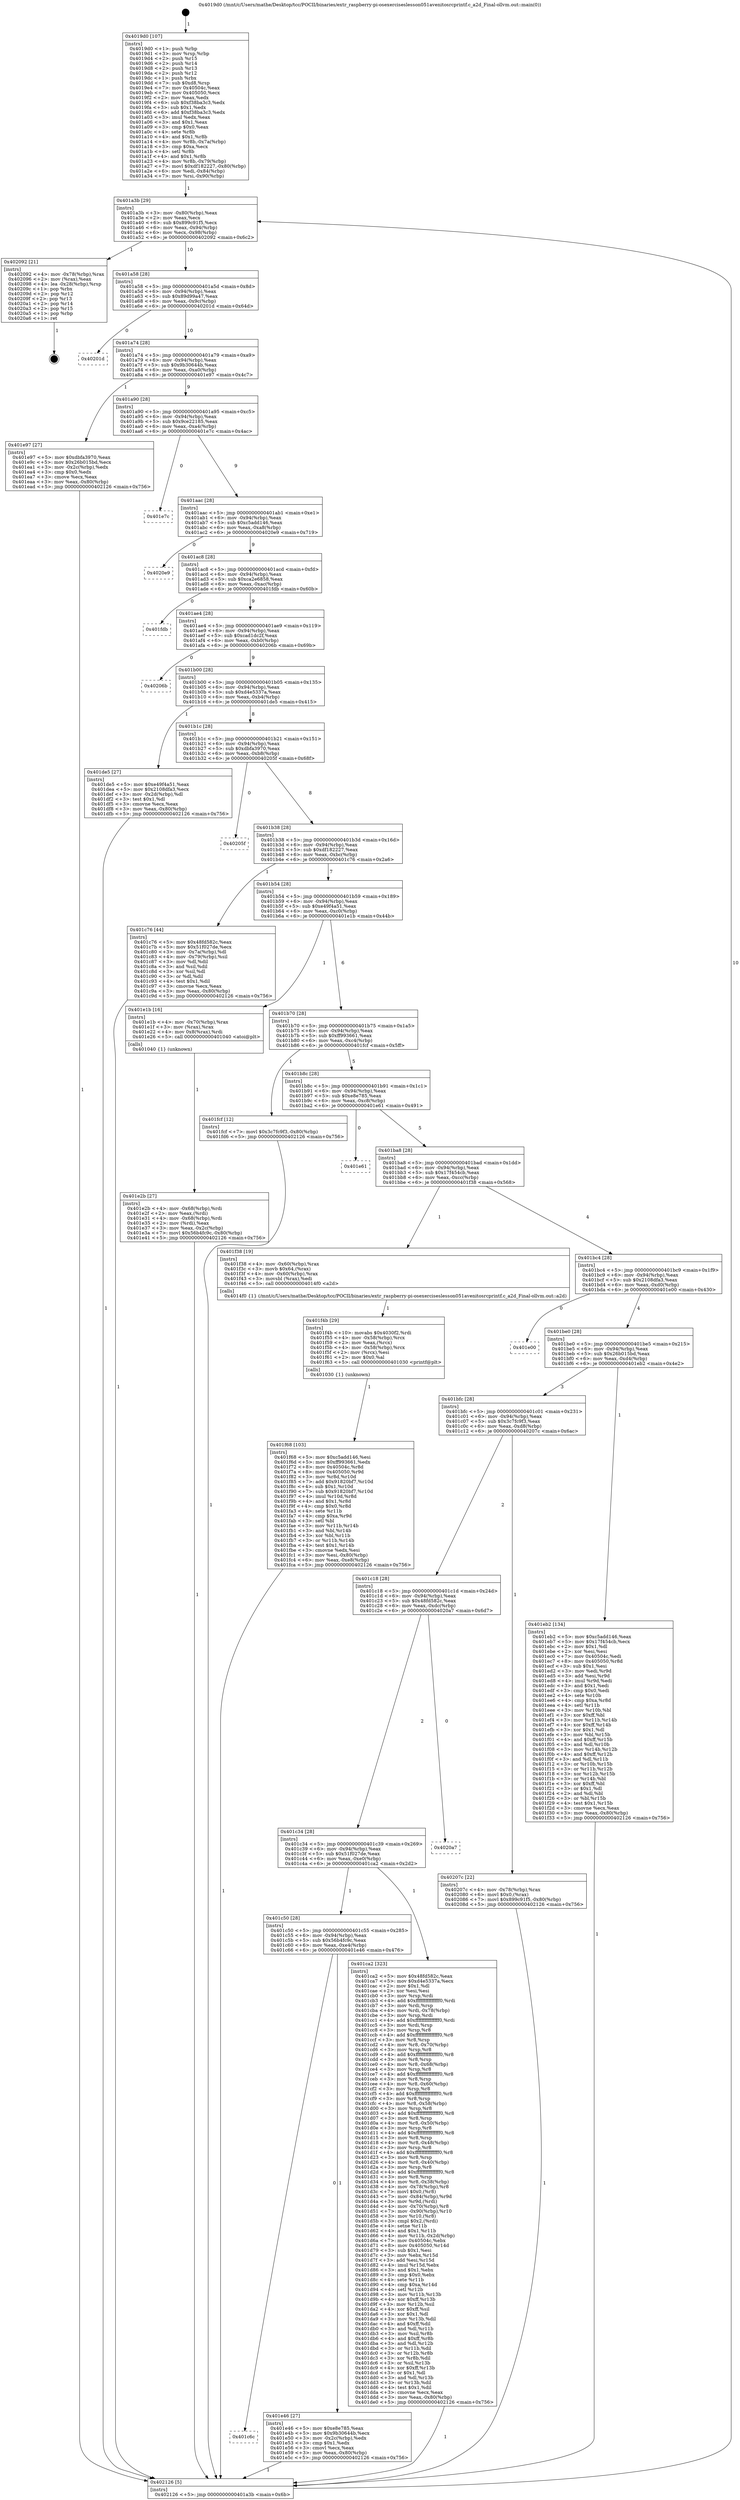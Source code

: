 digraph "0x4019d0" {
  label = "0x4019d0 (/mnt/c/Users/mathe/Desktop/tcc/POCII/binaries/extr_raspberry-pi-osexerciseslesson051avenitosrcprintf.c_a2d_Final-ollvm.out::main(0))"
  labelloc = "t"
  node[shape=record]

  Entry [label="",width=0.3,height=0.3,shape=circle,fillcolor=black,style=filled]
  "0x401a3b" [label="{
     0x401a3b [29]\l
     | [instrs]\l
     &nbsp;&nbsp;0x401a3b \<+3\>: mov -0x80(%rbp),%eax\l
     &nbsp;&nbsp;0x401a3e \<+2\>: mov %eax,%ecx\l
     &nbsp;&nbsp;0x401a40 \<+6\>: sub $0x899c91f5,%ecx\l
     &nbsp;&nbsp;0x401a46 \<+6\>: mov %eax,-0x94(%rbp)\l
     &nbsp;&nbsp;0x401a4c \<+6\>: mov %ecx,-0x98(%rbp)\l
     &nbsp;&nbsp;0x401a52 \<+6\>: je 0000000000402092 \<main+0x6c2\>\l
  }"]
  "0x402092" [label="{
     0x402092 [21]\l
     | [instrs]\l
     &nbsp;&nbsp;0x402092 \<+4\>: mov -0x78(%rbp),%rax\l
     &nbsp;&nbsp;0x402096 \<+2\>: mov (%rax),%eax\l
     &nbsp;&nbsp;0x402098 \<+4\>: lea -0x28(%rbp),%rsp\l
     &nbsp;&nbsp;0x40209c \<+1\>: pop %rbx\l
     &nbsp;&nbsp;0x40209d \<+2\>: pop %r12\l
     &nbsp;&nbsp;0x40209f \<+2\>: pop %r13\l
     &nbsp;&nbsp;0x4020a1 \<+2\>: pop %r14\l
     &nbsp;&nbsp;0x4020a3 \<+2\>: pop %r15\l
     &nbsp;&nbsp;0x4020a5 \<+1\>: pop %rbp\l
     &nbsp;&nbsp;0x4020a6 \<+1\>: ret\l
  }"]
  "0x401a58" [label="{
     0x401a58 [28]\l
     | [instrs]\l
     &nbsp;&nbsp;0x401a58 \<+5\>: jmp 0000000000401a5d \<main+0x8d\>\l
     &nbsp;&nbsp;0x401a5d \<+6\>: mov -0x94(%rbp),%eax\l
     &nbsp;&nbsp;0x401a63 \<+5\>: sub $0x89d99a47,%eax\l
     &nbsp;&nbsp;0x401a68 \<+6\>: mov %eax,-0x9c(%rbp)\l
     &nbsp;&nbsp;0x401a6e \<+6\>: je 000000000040201d \<main+0x64d\>\l
  }"]
  Exit [label="",width=0.3,height=0.3,shape=circle,fillcolor=black,style=filled,peripheries=2]
  "0x40201d" [label="{
     0x40201d\l
  }", style=dashed]
  "0x401a74" [label="{
     0x401a74 [28]\l
     | [instrs]\l
     &nbsp;&nbsp;0x401a74 \<+5\>: jmp 0000000000401a79 \<main+0xa9\>\l
     &nbsp;&nbsp;0x401a79 \<+6\>: mov -0x94(%rbp),%eax\l
     &nbsp;&nbsp;0x401a7f \<+5\>: sub $0x9b30644b,%eax\l
     &nbsp;&nbsp;0x401a84 \<+6\>: mov %eax,-0xa0(%rbp)\l
     &nbsp;&nbsp;0x401a8a \<+6\>: je 0000000000401e97 \<main+0x4c7\>\l
  }"]
  "0x401f68" [label="{
     0x401f68 [103]\l
     | [instrs]\l
     &nbsp;&nbsp;0x401f68 \<+5\>: mov $0xc5add146,%esi\l
     &nbsp;&nbsp;0x401f6d \<+5\>: mov $0xff993661,%edx\l
     &nbsp;&nbsp;0x401f72 \<+8\>: mov 0x40504c,%r8d\l
     &nbsp;&nbsp;0x401f7a \<+8\>: mov 0x405050,%r9d\l
     &nbsp;&nbsp;0x401f82 \<+3\>: mov %r8d,%r10d\l
     &nbsp;&nbsp;0x401f85 \<+7\>: add $0x91820bf7,%r10d\l
     &nbsp;&nbsp;0x401f8c \<+4\>: sub $0x1,%r10d\l
     &nbsp;&nbsp;0x401f90 \<+7\>: sub $0x91820bf7,%r10d\l
     &nbsp;&nbsp;0x401f97 \<+4\>: imul %r10d,%r8d\l
     &nbsp;&nbsp;0x401f9b \<+4\>: and $0x1,%r8d\l
     &nbsp;&nbsp;0x401f9f \<+4\>: cmp $0x0,%r8d\l
     &nbsp;&nbsp;0x401fa3 \<+4\>: sete %r11b\l
     &nbsp;&nbsp;0x401fa7 \<+4\>: cmp $0xa,%r9d\l
     &nbsp;&nbsp;0x401fab \<+3\>: setl %bl\l
     &nbsp;&nbsp;0x401fae \<+3\>: mov %r11b,%r14b\l
     &nbsp;&nbsp;0x401fb1 \<+3\>: and %bl,%r14b\l
     &nbsp;&nbsp;0x401fb4 \<+3\>: xor %bl,%r11b\l
     &nbsp;&nbsp;0x401fb7 \<+3\>: or %r11b,%r14b\l
     &nbsp;&nbsp;0x401fba \<+4\>: test $0x1,%r14b\l
     &nbsp;&nbsp;0x401fbe \<+3\>: cmovne %edx,%esi\l
     &nbsp;&nbsp;0x401fc1 \<+3\>: mov %esi,-0x80(%rbp)\l
     &nbsp;&nbsp;0x401fc4 \<+6\>: mov %eax,-0xe8(%rbp)\l
     &nbsp;&nbsp;0x401fca \<+5\>: jmp 0000000000402126 \<main+0x756\>\l
  }"]
  "0x401e97" [label="{
     0x401e97 [27]\l
     | [instrs]\l
     &nbsp;&nbsp;0x401e97 \<+5\>: mov $0xdbfa3970,%eax\l
     &nbsp;&nbsp;0x401e9c \<+5\>: mov $0x26b015bd,%ecx\l
     &nbsp;&nbsp;0x401ea1 \<+3\>: mov -0x2c(%rbp),%edx\l
     &nbsp;&nbsp;0x401ea4 \<+3\>: cmp $0x0,%edx\l
     &nbsp;&nbsp;0x401ea7 \<+3\>: cmove %ecx,%eax\l
     &nbsp;&nbsp;0x401eaa \<+3\>: mov %eax,-0x80(%rbp)\l
     &nbsp;&nbsp;0x401ead \<+5\>: jmp 0000000000402126 \<main+0x756\>\l
  }"]
  "0x401a90" [label="{
     0x401a90 [28]\l
     | [instrs]\l
     &nbsp;&nbsp;0x401a90 \<+5\>: jmp 0000000000401a95 \<main+0xc5\>\l
     &nbsp;&nbsp;0x401a95 \<+6\>: mov -0x94(%rbp),%eax\l
     &nbsp;&nbsp;0x401a9b \<+5\>: sub $0x9ce22185,%eax\l
     &nbsp;&nbsp;0x401aa0 \<+6\>: mov %eax,-0xa4(%rbp)\l
     &nbsp;&nbsp;0x401aa6 \<+6\>: je 0000000000401e7c \<main+0x4ac\>\l
  }"]
  "0x401f4b" [label="{
     0x401f4b [29]\l
     | [instrs]\l
     &nbsp;&nbsp;0x401f4b \<+10\>: movabs $0x4030f2,%rdi\l
     &nbsp;&nbsp;0x401f55 \<+4\>: mov -0x58(%rbp),%rcx\l
     &nbsp;&nbsp;0x401f59 \<+2\>: mov %eax,(%rcx)\l
     &nbsp;&nbsp;0x401f5b \<+4\>: mov -0x58(%rbp),%rcx\l
     &nbsp;&nbsp;0x401f5f \<+2\>: mov (%rcx),%esi\l
     &nbsp;&nbsp;0x401f61 \<+2\>: mov $0x0,%al\l
     &nbsp;&nbsp;0x401f63 \<+5\>: call 0000000000401030 \<printf@plt\>\l
     | [calls]\l
     &nbsp;&nbsp;0x401030 \{1\} (unknown)\l
  }"]
  "0x401e7c" [label="{
     0x401e7c\l
  }", style=dashed]
  "0x401aac" [label="{
     0x401aac [28]\l
     | [instrs]\l
     &nbsp;&nbsp;0x401aac \<+5\>: jmp 0000000000401ab1 \<main+0xe1\>\l
     &nbsp;&nbsp;0x401ab1 \<+6\>: mov -0x94(%rbp),%eax\l
     &nbsp;&nbsp;0x401ab7 \<+5\>: sub $0xc5add146,%eax\l
     &nbsp;&nbsp;0x401abc \<+6\>: mov %eax,-0xa8(%rbp)\l
     &nbsp;&nbsp;0x401ac2 \<+6\>: je 00000000004020e9 \<main+0x719\>\l
  }"]
  "0x401c6c" [label="{
     0x401c6c\l
  }", style=dashed]
  "0x4020e9" [label="{
     0x4020e9\l
  }", style=dashed]
  "0x401ac8" [label="{
     0x401ac8 [28]\l
     | [instrs]\l
     &nbsp;&nbsp;0x401ac8 \<+5\>: jmp 0000000000401acd \<main+0xfd\>\l
     &nbsp;&nbsp;0x401acd \<+6\>: mov -0x94(%rbp),%eax\l
     &nbsp;&nbsp;0x401ad3 \<+5\>: sub $0xca2e6858,%eax\l
     &nbsp;&nbsp;0x401ad8 \<+6\>: mov %eax,-0xac(%rbp)\l
     &nbsp;&nbsp;0x401ade \<+6\>: je 0000000000401fdb \<main+0x60b\>\l
  }"]
  "0x401e46" [label="{
     0x401e46 [27]\l
     | [instrs]\l
     &nbsp;&nbsp;0x401e46 \<+5\>: mov $0xe8e785,%eax\l
     &nbsp;&nbsp;0x401e4b \<+5\>: mov $0x9b30644b,%ecx\l
     &nbsp;&nbsp;0x401e50 \<+3\>: mov -0x2c(%rbp),%edx\l
     &nbsp;&nbsp;0x401e53 \<+3\>: cmp $0x1,%edx\l
     &nbsp;&nbsp;0x401e56 \<+3\>: cmovl %ecx,%eax\l
     &nbsp;&nbsp;0x401e59 \<+3\>: mov %eax,-0x80(%rbp)\l
     &nbsp;&nbsp;0x401e5c \<+5\>: jmp 0000000000402126 \<main+0x756\>\l
  }"]
  "0x401fdb" [label="{
     0x401fdb\l
  }", style=dashed]
  "0x401ae4" [label="{
     0x401ae4 [28]\l
     | [instrs]\l
     &nbsp;&nbsp;0x401ae4 \<+5\>: jmp 0000000000401ae9 \<main+0x119\>\l
     &nbsp;&nbsp;0x401ae9 \<+6\>: mov -0x94(%rbp),%eax\l
     &nbsp;&nbsp;0x401aef \<+5\>: sub $0xcad1dc2f,%eax\l
     &nbsp;&nbsp;0x401af4 \<+6\>: mov %eax,-0xb0(%rbp)\l
     &nbsp;&nbsp;0x401afa \<+6\>: je 000000000040206b \<main+0x69b\>\l
  }"]
  "0x401e2b" [label="{
     0x401e2b [27]\l
     | [instrs]\l
     &nbsp;&nbsp;0x401e2b \<+4\>: mov -0x68(%rbp),%rdi\l
     &nbsp;&nbsp;0x401e2f \<+2\>: mov %eax,(%rdi)\l
     &nbsp;&nbsp;0x401e31 \<+4\>: mov -0x68(%rbp),%rdi\l
     &nbsp;&nbsp;0x401e35 \<+2\>: mov (%rdi),%eax\l
     &nbsp;&nbsp;0x401e37 \<+3\>: mov %eax,-0x2c(%rbp)\l
     &nbsp;&nbsp;0x401e3a \<+7\>: movl $0x56b4fc9c,-0x80(%rbp)\l
     &nbsp;&nbsp;0x401e41 \<+5\>: jmp 0000000000402126 \<main+0x756\>\l
  }"]
  "0x40206b" [label="{
     0x40206b\l
  }", style=dashed]
  "0x401b00" [label="{
     0x401b00 [28]\l
     | [instrs]\l
     &nbsp;&nbsp;0x401b00 \<+5\>: jmp 0000000000401b05 \<main+0x135\>\l
     &nbsp;&nbsp;0x401b05 \<+6\>: mov -0x94(%rbp),%eax\l
     &nbsp;&nbsp;0x401b0b \<+5\>: sub $0xd4e5337a,%eax\l
     &nbsp;&nbsp;0x401b10 \<+6\>: mov %eax,-0xb4(%rbp)\l
     &nbsp;&nbsp;0x401b16 \<+6\>: je 0000000000401de5 \<main+0x415\>\l
  }"]
  "0x401c50" [label="{
     0x401c50 [28]\l
     | [instrs]\l
     &nbsp;&nbsp;0x401c50 \<+5\>: jmp 0000000000401c55 \<main+0x285\>\l
     &nbsp;&nbsp;0x401c55 \<+6\>: mov -0x94(%rbp),%eax\l
     &nbsp;&nbsp;0x401c5b \<+5\>: sub $0x56b4fc9c,%eax\l
     &nbsp;&nbsp;0x401c60 \<+6\>: mov %eax,-0xe4(%rbp)\l
     &nbsp;&nbsp;0x401c66 \<+6\>: je 0000000000401e46 \<main+0x476\>\l
  }"]
  "0x401de5" [label="{
     0x401de5 [27]\l
     | [instrs]\l
     &nbsp;&nbsp;0x401de5 \<+5\>: mov $0xe49f4a51,%eax\l
     &nbsp;&nbsp;0x401dea \<+5\>: mov $0x2108dfa3,%ecx\l
     &nbsp;&nbsp;0x401def \<+3\>: mov -0x2d(%rbp),%dl\l
     &nbsp;&nbsp;0x401df2 \<+3\>: test $0x1,%dl\l
     &nbsp;&nbsp;0x401df5 \<+3\>: cmovne %ecx,%eax\l
     &nbsp;&nbsp;0x401df8 \<+3\>: mov %eax,-0x80(%rbp)\l
     &nbsp;&nbsp;0x401dfb \<+5\>: jmp 0000000000402126 \<main+0x756\>\l
  }"]
  "0x401b1c" [label="{
     0x401b1c [28]\l
     | [instrs]\l
     &nbsp;&nbsp;0x401b1c \<+5\>: jmp 0000000000401b21 \<main+0x151\>\l
     &nbsp;&nbsp;0x401b21 \<+6\>: mov -0x94(%rbp),%eax\l
     &nbsp;&nbsp;0x401b27 \<+5\>: sub $0xdbfa3970,%eax\l
     &nbsp;&nbsp;0x401b2c \<+6\>: mov %eax,-0xb8(%rbp)\l
     &nbsp;&nbsp;0x401b32 \<+6\>: je 000000000040205f \<main+0x68f\>\l
  }"]
  "0x401ca2" [label="{
     0x401ca2 [323]\l
     | [instrs]\l
     &nbsp;&nbsp;0x401ca2 \<+5\>: mov $0x48fd582c,%eax\l
     &nbsp;&nbsp;0x401ca7 \<+5\>: mov $0xd4e5337a,%ecx\l
     &nbsp;&nbsp;0x401cac \<+2\>: mov $0x1,%dl\l
     &nbsp;&nbsp;0x401cae \<+2\>: xor %esi,%esi\l
     &nbsp;&nbsp;0x401cb0 \<+3\>: mov %rsp,%rdi\l
     &nbsp;&nbsp;0x401cb3 \<+4\>: add $0xfffffffffffffff0,%rdi\l
     &nbsp;&nbsp;0x401cb7 \<+3\>: mov %rdi,%rsp\l
     &nbsp;&nbsp;0x401cba \<+4\>: mov %rdi,-0x78(%rbp)\l
     &nbsp;&nbsp;0x401cbe \<+3\>: mov %rsp,%rdi\l
     &nbsp;&nbsp;0x401cc1 \<+4\>: add $0xfffffffffffffff0,%rdi\l
     &nbsp;&nbsp;0x401cc5 \<+3\>: mov %rdi,%rsp\l
     &nbsp;&nbsp;0x401cc8 \<+3\>: mov %rsp,%r8\l
     &nbsp;&nbsp;0x401ccb \<+4\>: add $0xfffffffffffffff0,%r8\l
     &nbsp;&nbsp;0x401ccf \<+3\>: mov %r8,%rsp\l
     &nbsp;&nbsp;0x401cd2 \<+4\>: mov %r8,-0x70(%rbp)\l
     &nbsp;&nbsp;0x401cd6 \<+3\>: mov %rsp,%r8\l
     &nbsp;&nbsp;0x401cd9 \<+4\>: add $0xfffffffffffffff0,%r8\l
     &nbsp;&nbsp;0x401cdd \<+3\>: mov %r8,%rsp\l
     &nbsp;&nbsp;0x401ce0 \<+4\>: mov %r8,-0x68(%rbp)\l
     &nbsp;&nbsp;0x401ce4 \<+3\>: mov %rsp,%r8\l
     &nbsp;&nbsp;0x401ce7 \<+4\>: add $0xfffffffffffffff0,%r8\l
     &nbsp;&nbsp;0x401ceb \<+3\>: mov %r8,%rsp\l
     &nbsp;&nbsp;0x401cee \<+4\>: mov %r8,-0x60(%rbp)\l
     &nbsp;&nbsp;0x401cf2 \<+3\>: mov %rsp,%r8\l
     &nbsp;&nbsp;0x401cf5 \<+4\>: add $0xfffffffffffffff0,%r8\l
     &nbsp;&nbsp;0x401cf9 \<+3\>: mov %r8,%rsp\l
     &nbsp;&nbsp;0x401cfc \<+4\>: mov %r8,-0x58(%rbp)\l
     &nbsp;&nbsp;0x401d00 \<+3\>: mov %rsp,%r8\l
     &nbsp;&nbsp;0x401d03 \<+4\>: add $0xfffffffffffffff0,%r8\l
     &nbsp;&nbsp;0x401d07 \<+3\>: mov %r8,%rsp\l
     &nbsp;&nbsp;0x401d0a \<+4\>: mov %r8,-0x50(%rbp)\l
     &nbsp;&nbsp;0x401d0e \<+3\>: mov %rsp,%r8\l
     &nbsp;&nbsp;0x401d11 \<+4\>: add $0xfffffffffffffff0,%r8\l
     &nbsp;&nbsp;0x401d15 \<+3\>: mov %r8,%rsp\l
     &nbsp;&nbsp;0x401d18 \<+4\>: mov %r8,-0x48(%rbp)\l
     &nbsp;&nbsp;0x401d1c \<+3\>: mov %rsp,%r8\l
     &nbsp;&nbsp;0x401d1f \<+4\>: add $0xfffffffffffffff0,%r8\l
     &nbsp;&nbsp;0x401d23 \<+3\>: mov %r8,%rsp\l
     &nbsp;&nbsp;0x401d26 \<+4\>: mov %r8,-0x40(%rbp)\l
     &nbsp;&nbsp;0x401d2a \<+3\>: mov %rsp,%r8\l
     &nbsp;&nbsp;0x401d2d \<+4\>: add $0xfffffffffffffff0,%r8\l
     &nbsp;&nbsp;0x401d31 \<+3\>: mov %r8,%rsp\l
     &nbsp;&nbsp;0x401d34 \<+4\>: mov %r8,-0x38(%rbp)\l
     &nbsp;&nbsp;0x401d38 \<+4\>: mov -0x78(%rbp),%r8\l
     &nbsp;&nbsp;0x401d3c \<+7\>: movl $0x0,(%r8)\l
     &nbsp;&nbsp;0x401d43 \<+7\>: mov -0x84(%rbp),%r9d\l
     &nbsp;&nbsp;0x401d4a \<+3\>: mov %r9d,(%rdi)\l
     &nbsp;&nbsp;0x401d4d \<+4\>: mov -0x70(%rbp),%r8\l
     &nbsp;&nbsp;0x401d51 \<+7\>: mov -0x90(%rbp),%r10\l
     &nbsp;&nbsp;0x401d58 \<+3\>: mov %r10,(%r8)\l
     &nbsp;&nbsp;0x401d5b \<+3\>: cmpl $0x2,(%rdi)\l
     &nbsp;&nbsp;0x401d5e \<+4\>: setne %r11b\l
     &nbsp;&nbsp;0x401d62 \<+4\>: and $0x1,%r11b\l
     &nbsp;&nbsp;0x401d66 \<+4\>: mov %r11b,-0x2d(%rbp)\l
     &nbsp;&nbsp;0x401d6a \<+7\>: mov 0x40504c,%ebx\l
     &nbsp;&nbsp;0x401d71 \<+8\>: mov 0x405050,%r14d\l
     &nbsp;&nbsp;0x401d79 \<+3\>: sub $0x1,%esi\l
     &nbsp;&nbsp;0x401d7c \<+3\>: mov %ebx,%r15d\l
     &nbsp;&nbsp;0x401d7f \<+3\>: add %esi,%r15d\l
     &nbsp;&nbsp;0x401d82 \<+4\>: imul %r15d,%ebx\l
     &nbsp;&nbsp;0x401d86 \<+3\>: and $0x1,%ebx\l
     &nbsp;&nbsp;0x401d89 \<+3\>: cmp $0x0,%ebx\l
     &nbsp;&nbsp;0x401d8c \<+4\>: sete %r11b\l
     &nbsp;&nbsp;0x401d90 \<+4\>: cmp $0xa,%r14d\l
     &nbsp;&nbsp;0x401d94 \<+4\>: setl %r12b\l
     &nbsp;&nbsp;0x401d98 \<+3\>: mov %r11b,%r13b\l
     &nbsp;&nbsp;0x401d9b \<+4\>: xor $0xff,%r13b\l
     &nbsp;&nbsp;0x401d9f \<+3\>: mov %r12b,%sil\l
     &nbsp;&nbsp;0x401da2 \<+4\>: xor $0xff,%sil\l
     &nbsp;&nbsp;0x401da6 \<+3\>: xor $0x1,%dl\l
     &nbsp;&nbsp;0x401da9 \<+3\>: mov %r13b,%dil\l
     &nbsp;&nbsp;0x401dac \<+4\>: and $0xff,%dil\l
     &nbsp;&nbsp;0x401db0 \<+3\>: and %dl,%r11b\l
     &nbsp;&nbsp;0x401db3 \<+3\>: mov %sil,%r8b\l
     &nbsp;&nbsp;0x401db6 \<+4\>: and $0xff,%r8b\l
     &nbsp;&nbsp;0x401dba \<+3\>: and %dl,%r12b\l
     &nbsp;&nbsp;0x401dbd \<+3\>: or %r11b,%dil\l
     &nbsp;&nbsp;0x401dc0 \<+3\>: or %r12b,%r8b\l
     &nbsp;&nbsp;0x401dc3 \<+3\>: xor %r8b,%dil\l
     &nbsp;&nbsp;0x401dc6 \<+3\>: or %sil,%r13b\l
     &nbsp;&nbsp;0x401dc9 \<+4\>: xor $0xff,%r13b\l
     &nbsp;&nbsp;0x401dcd \<+3\>: or $0x1,%dl\l
     &nbsp;&nbsp;0x401dd0 \<+3\>: and %dl,%r13b\l
     &nbsp;&nbsp;0x401dd3 \<+3\>: or %r13b,%dil\l
     &nbsp;&nbsp;0x401dd6 \<+4\>: test $0x1,%dil\l
     &nbsp;&nbsp;0x401dda \<+3\>: cmovne %ecx,%eax\l
     &nbsp;&nbsp;0x401ddd \<+3\>: mov %eax,-0x80(%rbp)\l
     &nbsp;&nbsp;0x401de0 \<+5\>: jmp 0000000000402126 \<main+0x756\>\l
  }"]
  "0x40205f" [label="{
     0x40205f\l
  }", style=dashed]
  "0x401b38" [label="{
     0x401b38 [28]\l
     | [instrs]\l
     &nbsp;&nbsp;0x401b38 \<+5\>: jmp 0000000000401b3d \<main+0x16d\>\l
     &nbsp;&nbsp;0x401b3d \<+6\>: mov -0x94(%rbp),%eax\l
     &nbsp;&nbsp;0x401b43 \<+5\>: sub $0xdf182227,%eax\l
     &nbsp;&nbsp;0x401b48 \<+6\>: mov %eax,-0xbc(%rbp)\l
     &nbsp;&nbsp;0x401b4e \<+6\>: je 0000000000401c76 \<main+0x2a6\>\l
  }"]
  "0x401c34" [label="{
     0x401c34 [28]\l
     | [instrs]\l
     &nbsp;&nbsp;0x401c34 \<+5\>: jmp 0000000000401c39 \<main+0x269\>\l
     &nbsp;&nbsp;0x401c39 \<+6\>: mov -0x94(%rbp),%eax\l
     &nbsp;&nbsp;0x401c3f \<+5\>: sub $0x51f027de,%eax\l
     &nbsp;&nbsp;0x401c44 \<+6\>: mov %eax,-0xe0(%rbp)\l
     &nbsp;&nbsp;0x401c4a \<+6\>: je 0000000000401ca2 \<main+0x2d2\>\l
  }"]
  "0x401c76" [label="{
     0x401c76 [44]\l
     | [instrs]\l
     &nbsp;&nbsp;0x401c76 \<+5\>: mov $0x48fd582c,%eax\l
     &nbsp;&nbsp;0x401c7b \<+5\>: mov $0x51f027de,%ecx\l
     &nbsp;&nbsp;0x401c80 \<+3\>: mov -0x7a(%rbp),%dl\l
     &nbsp;&nbsp;0x401c83 \<+4\>: mov -0x79(%rbp),%sil\l
     &nbsp;&nbsp;0x401c87 \<+3\>: mov %dl,%dil\l
     &nbsp;&nbsp;0x401c8a \<+3\>: and %sil,%dil\l
     &nbsp;&nbsp;0x401c8d \<+3\>: xor %sil,%dl\l
     &nbsp;&nbsp;0x401c90 \<+3\>: or %dl,%dil\l
     &nbsp;&nbsp;0x401c93 \<+4\>: test $0x1,%dil\l
     &nbsp;&nbsp;0x401c97 \<+3\>: cmovne %ecx,%eax\l
     &nbsp;&nbsp;0x401c9a \<+3\>: mov %eax,-0x80(%rbp)\l
     &nbsp;&nbsp;0x401c9d \<+5\>: jmp 0000000000402126 \<main+0x756\>\l
  }"]
  "0x401b54" [label="{
     0x401b54 [28]\l
     | [instrs]\l
     &nbsp;&nbsp;0x401b54 \<+5\>: jmp 0000000000401b59 \<main+0x189\>\l
     &nbsp;&nbsp;0x401b59 \<+6\>: mov -0x94(%rbp),%eax\l
     &nbsp;&nbsp;0x401b5f \<+5\>: sub $0xe49f4a51,%eax\l
     &nbsp;&nbsp;0x401b64 \<+6\>: mov %eax,-0xc0(%rbp)\l
     &nbsp;&nbsp;0x401b6a \<+6\>: je 0000000000401e1b \<main+0x44b\>\l
  }"]
  "0x402126" [label="{
     0x402126 [5]\l
     | [instrs]\l
     &nbsp;&nbsp;0x402126 \<+5\>: jmp 0000000000401a3b \<main+0x6b\>\l
  }"]
  "0x4019d0" [label="{
     0x4019d0 [107]\l
     | [instrs]\l
     &nbsp;&nbsp;0x4019d0 \<+1\>: push %rbp\l
     &nbsp;&nbsp;0x4019d1 \<+3\>: mov %rsp,%rbp\l
     &nbsp;&nbsp;0x4019d4 \<+2\>: push %r15\l
     &nbsp;&nbsp;0x4019d6 \<+2\>: push %r14\l
     &nbsp;&nbsp;0x4019d8 \<+2\>: push %r13\l
     &nbsp;&nbsp;0x4019da \<+2\>: push %r12\l
     &nbsp;&nbsp;0x4019dc \<+1\>: push %rbx\l
     &nbsp;&nbsp;0x4019dd \<+7\>: sub $0xd8,%rsp\l
     &nbsp;&nbsp;0x4019e4 \<+7\>: mov 0x40504c,%eax\l
     &nbsp;&nbsp;0x4019eb \<+7\>: mov 0x405050,%ecx\l
     &nbsp;&nbsp;0x4019f2 \<+2\>: mov %eax,%edx\l
     &nbsp;&nbsp;0x4019f4 \<+6\>: sub $0xf38ba3c3,%edx\l
     &nbsp;&nbsp;0x4019fa \<+3\>: sub $0x1,%edx\l
     &nbsp;&nbsp;0x4019fd \<+6\>: add $0xf38ba3c3,%edx\l
     &nbsp;&nbsp;0x401a03 \<+3\>: imul %edx,%eax\l
     &nbsp;&nbsp;0x401a06 \<+3\>: and $0x1,%eax\l
     &nbsp;&nbsp;0x401a09 \<+3\>: cmp $0x0,%eax\l
     &nbsp;&nbsp;0x401a0c \<+4\>: sete %r8b\l
     &nbsp;&nbsp;0x401a10 \<+4\>: and $0x1,%r8b\l
     &nbsp;&nbsp;0x401a14 \<+4\>: mov %r8b,-0x7a(%rbp)\l
     &nbsp;&nbsp;0x401a18 \<+3\>: cmp $0xa,%ecx\l
     &nbsp;&nbsp;0x401a1b \<+4\>: setl %r8b\l
     &nbsp;&nbsp;0x401a1f \<+4\>: and $0x1,%r8b\l
     &nbsp;&nbsp;0x401a23 \<+4\>: mov %r8b,-0x79(%rbp)\l
     &nbsp;&nbsp;0x401a27 \<+7\>: movl $0xdf182227,-0x80(%rbp)\l
     &nbsp;&nbsp;0x401a2e \<+6\>: mov %edi,-0x84(%rbp)\l
     &nbsp;&nbsp;0x401a34 \<+7\>: mov %rsi,-0x90(%rbp)\l
  }"]
  "0x4020a7" [label="{
     0x4020a7\l
  }", style=dashed]
  "0x401e1b" [label="{
     0x401e1b [16]\l
     | [instrs]\l
     &nbsp;&nbsp;0x401e1b \<+4\>: mov -0x70(%rbp),%rax\l
     &nbsp;&nbsp;0x401e1f \<+3\>: mov (%rax),%rax\l
     &nbsp;&nbsp;0x401e22 \<+4\>: mov 0x8(%rax),%rdi\l
     &nbsp;&nbsp;0x401e26 \<+5\>: call 0000000000401040 \<atoi@plt\>\l
     | [calls]\l
     &nbsp;&nbsp;0x401040 \{1\} (unknown)\l
  }"]
  "0x401b70" [label="{
     0x401b70 [28]\l
     | [instrs]\l
     &nbsp;&nbsp;0x401b70 \<+5\>: jmp 0000000000401b75 \<main+0x1a5\>\l
     &nbsp;&nbsp;0x401b75 \<+6\>: mov -0x94(%rbp),%eax\l
     &nbsp;&nbsp;0x401b7b \<+5\>: sub $0xff993661,%eax\l
     &nbsp;&nbsp;0x401b80 \<+6\>: mov %eax,-0xc4(%rbp)\l
     &nbsp;&nbsp;0x401b86 \<+6\>: je 0000000000401fcf \<main+0x5ff\>\l
  }"]
  "0x401c18" [label="{
     0x401c18 [28]\l
     | [instrs]\l
     &nbsp;&nbsp;0x401c18 \<+5\>: jmp 0000000000401c1d \<main+0x24d\>\l
     &nbsp;&nbsp;0x401c1d \<+6\>: mov -0x94(%rbp),%eax\l
     &nbsp;&nbsp;0x401c23 \<+5\>: sub $0x48fd582c,%eax\l
     &nbsp;&nbsp;0x401c28 \<+6\>: mov %eax,-0xdc(%rbp)\l
     &nbsp;&nbsp;0x401c2e \<+6\>: je 00000000004020a7 \<main+0x6d7\>\l
  }"]
  "0x401fcf" [label="{
     0x401fcf [12]\l
     | [instrs]\l
     &nbsp;&nbsp;0x401fcf \<+7\>: movl $0x3c7fc9f3,-0x80(%rbp)\l
     &nbsp;&nbsp;0x401fd6 \<+5\>: jmp 0000000000402126 \<main+0x756\>\l
  }"]
  "0x401b8c" [label="{
     0x401b8c [28]\l
     | [instrs]\l
     &nbsp;&nbsp;0x401b8c \<+5\>: jmp 0000000000401b91 \<main+0x1c1\>\l
     &nbsp;&nbsp;0x401b91 \<+6\>: mov -0x94(%rbp),%eax\l
     &nbsp;&nbsp;0x401b97 \<+5\>: sub $0xe8e785,%eax\l
     &nbsp;&nbsp;0x401b9c \<+6\>: mov %eax,-0xc8(%rbp)\l
     &nbsp;&nbsp;0x401ba2 \<+6\>: je 0000000000401e61 \<main+0x491\>\l
  }"]
  "0x40207c" [label="{
     0x40207c [22]\l
     | [instrs]\l
     &nbsp;&nbsp;0x40207c \<+4\>: mov -0x78(%rbp),%rax\l
     &nbsp;&nbsp;0x402080 \<+6\>: movl $0x0,(%rax)\l
     &nbsp;&nbsp;0x402086 \<+7\>: movl $0x899c91f5,-0x80(%rbp)\l
     &nbsp;&nbsp;0x40208d \<+5\>: jmp 0000000000402126 \<main+0x756\>\l
  }"]
  "0x401e61" [label="{
     0x401e61\l
  }", style=dashed]
  "0x401ba8" [label="{
     0x401ba8 [28]\l
     | [instrs]\l
     &nbsp;&nbsp;0x401ba8 \<+5\>: jmp 0000000000401bad \<main+0x1dd\>\l
     &nbsp;&nbsp;0x401bad \<+6\>: mov -0x94(%rbp),%eax\l
     &nbsp;&nbsp;0x401bb3 \<+5\>: sub $0x17f454cb,%eax\l
     &nbsp;&nbsp;0x401bb8 \<+6\>: mov %eax,-0xcc(%rbp)\l
     &nbsp;&nbsp;0x401bbe \<+6\>: je 0000000000401f38 \<main+0x568\>\l
  }"]
  "0x401bfc" [label="{
     0x401bfc [28]\l
     | [instrs]\l
     &nbsp;&nbsp;0x401bfc \<+5\>: jmp 0000000000401c01 \<main+0x231\>\l
     &nbsp;&nbsp;0x401c01 \<+6\>: mov -0x94(%rbp),%eax\l
     &nbsp;&nbsp;0x401c07 \<+5\>: sub $0x3c7fc9f3,%eax\l
     &nbsp;&nbsp;0x401c0c \<+6\>: mov %eax,-0xd8(%rbp)\l
     &nbsp;&nbsp;0x401c12 \<+6\>: je 000000000040207c \<main+0x6ac\>\l
  }"]
  "0x401f38" [label="{
     0x401f38 [19]\l
     | [instrs]\l
     &nbsp;&nbsp;0x401f38 \<+4\>: mov -0x60(%rbp),%rax\l
     &nbsp;&nbsp;0x401f3c \<+3\>: movb $0x64,(%rax)\l
     &nbsp;&nbsp;0x401f3f \<+4\>: mov -0x60(%rbp),%rax\l
     &nbsp;&nbsp;0x401f43 \<+3\>: movsbl (%rax),%edi\l
     &nbsp;&nbsp;0x401f46 \<+5\>: call 00000000004014f0 \<a2d\>\l
     | [calls]\l
     &nbsp;&nbsp;0x4014f0 \{1\} (/mnt/c/Users/mathe/Desktop/tcc/POCII/binaries/extr_raspberry-pi-osexerciseslesson051avenitosrcprintf.c_a2d_Final-ollvm.out::a2d)\l
  }"]
  "0x401bc4" [label="{
     0x401bc4 [28]\l
     | [instrs]\l
     &nbsp;&nbsp;0x401bc4 \<+5\>: jmp 0000000000401bc9 \<main+0x1f9\>\l
     &nbsp;&nbsp;0x401bc9 \<+6\>: mov -0x94(%rbp),%eax\l
     &nbsp;&nbsp;0x401bcf \<+5\>: sub $0x2108dfa3,%eax\l
     &nbsp;&nbsp;0x401bd4 \<+6\>: mov %eax,-0xd0(%rbp)\l
     &nbsp;&nbsp;0x401bda \<+6\>: je 0000000000401e00 \<main+0x430\>\l
  }"]
  "0x401eb2" [label="{
     0x401eb2 [134]\l
     | [instrs]\l
     &nbsp;&nbsp;0x401eb2 \<+5\>: mov $0xc5add146,%eax\l
     &nbsp;&nbsp;0x401eb7 \<+5\>: mov $0x17f454cb,%ecx\l
     &nbsp;&nbsp;0x401ebc \<+2\>: mov $0x1,%dl\l
     &nbsp;&nbsp;0x401ebe \<+2\>: xor %esi,%esi\l
     &nbsp;&nbsp;0x401ec0 \<+7\>: mov 0x40504c,%edi\l
     &nbsp;&nbsp;0x401ec7 \<+8\>: mov 0x405050,%r8d\l
     &nbsp;&nbsp;0x401ecf \<+3\>: sub $0x1,%esi\l
     &nbsp;&nbsp;0x401ed2 \<+3\>: mov %edi,%r9d\l
     &nbsp;&nbsp;0x401ed5 \<+3\>: add %esi,%r9d\l
     &nbsp;&nbsp;0x401ed8 \<+4\>: imul %r9d,%edi\l
     &nbsp;&nbsp;0x401edc \<+3\>: and $0x1,%edi\l
     &nbsp;&nbsp;0x401edf \<+3\>: cmp $0x0,%edi\l
     &nbsp;&nbsp;0x401ee2 \<+4\>: sete %r10b\l
     &nbsp;&nbsp;0x401ee6 \<+4\>: cmp $0xa,%r8d\l
     &nbsp;&nbsp;0x401eea \<+4\>: setl %r11b\l
     &nbsp;&nbsp;0x401eee \<+3\>: mov %r10b,%bl\l
     &nbsp;&nbsp;0x401ef1 \<+3\>: xor $0xff,%bl\l
     &nbsp;&nbsp;0x401ef4 \<+3\>: mov %r11b,%r14b\l
     &nbsp;&nbsp;0x401ef7 \<+4\>: xor $0xff,%r14b\l
     &nbsp;&nbsp;0x401efb \<+3\>: xor $0x1,%dl\l
     &nbsp;&nbsp;0x401efe \<+3\>: mov %bl,%r15b\l
     &nbsp;&nbsp;0x401f01 \<+4\>: and $0xff,%r15b\l
     &nbsp;&nbsp;0x401f05 \<+3\>: and %dl,%r10b\l
     &nbsp;&nbsp;0x401f08 \<+3\>: mov %r14b,%r12b\l
     &nbsp;&nbsp;0x401f0b \<+4\>: and $0xff,%r12b\l
     &nbsp;&nbsp;0x401f0f \<+3\>: and %dl,%r11b\l
     &nbsp;&nbsp;0x401f12 \<+3\>: or %r10b,%r15b\l
     &nbsp;&nbsp;0x401f15 \<+3\>: or %r11b,%r12b\l
     &nbsp;&nbsp;0x401f18 \<+3\>: xor %r12b,%r15b\l
     &nbsp;&nbsp;0x401f1b \<+3\>: or %r14b,%bl\l
     &nbsp;&nbsp;0x401f1e \<+3\>: xor $0xff,%bl\l
     &nbsp;&nbsp;0x401f21 \<+3\>: or $0x1,%dl\l
     &nbsp;&nbsp;0x401f24 \<+2\>: and %dl,%bl\l
     &nbsp;&nbsp;0x401f26 \<+3\>: or %bl,%r15b\l
     &nbsp;&nbsp;0x401f29 \<+4\>: test $0x1,%r15b\l
     &nbsp;&nbsp;0x401f2d \<+3\>: cmovne %ecx,%eax\l
     &nbsp;&nbsp;0x401f30 \<+3\>: mov %eax,-0x80(%rbp)\l
     &nbsp;&nbsp;0x401f33 \<+5\>: jmp 0000000000402126 \<main+0x756\>\l
  }"]
  "0x401e00" [label="{
     0x401e00\l
  }", style=dashed]
  "0x401be0" [label="{
     0x401be0 [28]\l
     | [instrs]\l
     &nbsp;&nbsp;0x401be0 \<+5\>: jmp 0000000000401be5 \<main+0x215\>\l
     &nbsp;&nbsp;0x401be5 \<+6\>: mov -0x94(%rbp),%eax\l
     &nbsp;&nbsp;0x401beb \<+5\>: sub $0x26b015bd,%eax\l
     &nbsp;&nbsp;0x401bf0 \<+6\>: mov %eax,-0xd4(%rbp)\l
     &nbsp;&nbsp;0x401bf6 \<+6\>: je 0000000000401eb2 \<main+0x4e2\>\l
  }"]
  Entry -> "0x4019d0" [label=" 1"]
  "0x401a3b" -> "0x402092" [label=" 1"]
  "0x401a3b" -> "0x401a58" [label=" 10"]
  "0x402092" -> Exit [label=" 1"]
  "0x401a58" -> "0x40201d" [label=" 0"]
  "0x401a58" -> "0x401a74" [label=" 10"]
  "0x40207c" -> "0x402126" [label=" 1"]
  "0x401a74" -> "0x401e97" [label=" 1"]
  "0x401a74" -> "0x401a90" [label=" 9"]
  "0x401fcf" -> "0x402126" [label=" 1"]
  "0x401a90" -> "0x401e7c" [label=" 0"]
  "0x401a90" -> "0x401aac" [label=" 9"]
  "0x401f68" -> "0x402126" [label=" 1"]
  "0x401aac" -> "0x4020e9" [label=" 0"]
  "0x401aac" -> "0x401ac8" [label=" 9"]
  "0x401f4b" -> "0x401f68" [label=" 1"]
  "0x401ac8" -> "0x401fdb" [label=" 0"]
  "0x401ac8" -> "0x401ae4" [label=" 9"]
  "0x401f38" -> "0x401f4b" [label=" 1"]
  "0x401ae4" -> "0x40206b" [label=" 0"]
  "0x401ae4" -> "0x401b00" [label=" 9"]
  "0x401e97" -> "0x402126" [label=" 1"]
  "0x401b00" -> "0x401de5" [label=" 1"]
  "0x401b00" -> "0x401b1c" [label=" 8"]
  "0x401c50" -> "0x401c6c" [label=" 0"]
  "0x401b1c" -> "0x40205f" [label=" 0"]
  "0x401b1c" -> "0x401b38" [label=" 8"]
  "0x401c50" -> "0x401e46" [label=" 1"]
  "0x401b38" -> "0x401c76" [label=" 1"]
  "0x401b38" -> "0x401b54" [label=" 7"]
  "0x401c76" -> "0x402126" [label=" 1"]
  "0x4019d0" -> "0x401a3b" [label=" 1"]
  "0x402126" -> "0x401a3b" [label=" 10"]
  "0x401e2b" -> "0x402126" [label=" 1"]
  "0x401b54" -> "0x401e1b" [label=" 1"]
  "0x401b54" -> "0x401b70" [label=" 6"]
  "0x401e1b" -> "0x401e2b" [label=" 1"]
  "0x401b70" -> "0x401fcf" [label=" 1"]
  "0x401b70" -> "0x401b8c" [label=" 5"]
  "0x401ca2" -> "0x402126" [label=" 1"]
  "0x401b8c" -> "0x401e61" [label=" 0"]
  "0x401b8c" -> "0x401ba8" [label=" 5"]
  "0x401e46" -> "0x402126" [label=" 1"]
  "0x401ba8" -> "0x401f38" [label=" 1"]
  "0x401ba8" -> "0x401bc4" [label=" 4"]
  "0x401c34" -> "0x401ca2" [label=" 1"]
  "0x401bc4" -> "0x401e00" [label=" 0"]
  "0x401bc4" -> "0x401be0" [label=" 4"]
  "0x401eb2" -> "0x402126" [label=" 1"]
  "0x401be0" -> "0x401eb2" [label=" 1"]
  "0x401be0" -> "0x401bfc" [label=" 3"]
  "0x401c34" -> "0x401c50" [label=" 1"]
  "0x401bfc" -> "0x40207c" [label=" 1"]
  "0x401bfc" -> "0x401c18" [label=" 2"]
  "0x401de5" -> "0x402126" [label=" 1"]
  "0x401c18" -> "0x4020a7" [label=" 0"]
  "0x401c18" -> "0x401c34" [label=" 2"]
}
